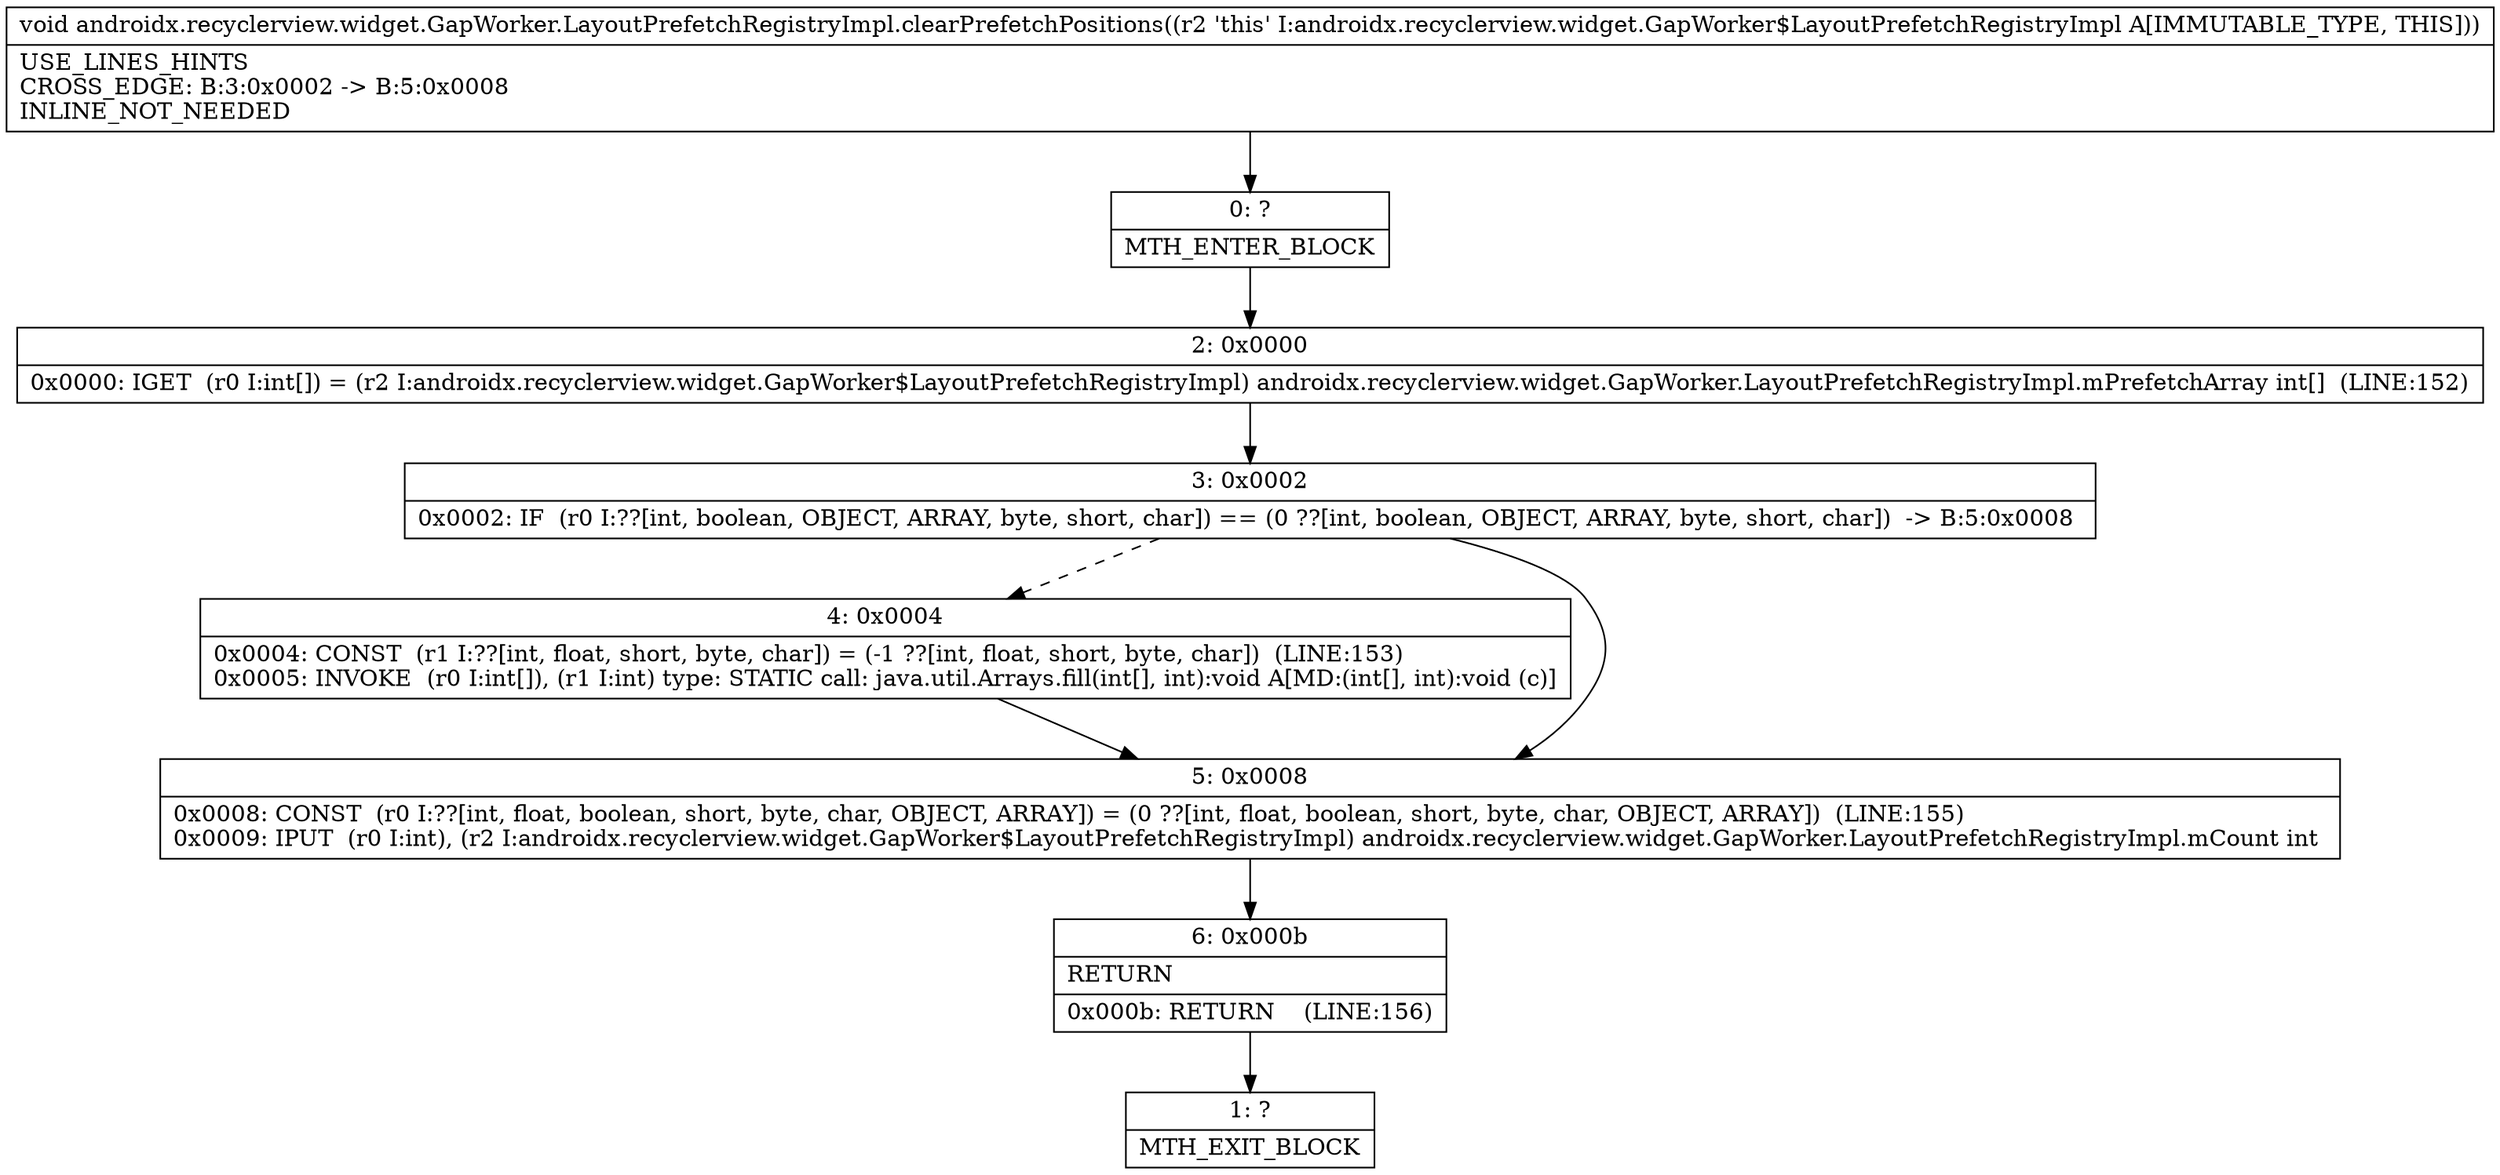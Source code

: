 digraph "CFG forandroidx.recyclerview.widget.GapWorker.LayoutPrefetchRegistryImpl.clearPrefetchPositions()V" {
Node_0 [shape=record,label="{0\:\ ?|MTH_ENTER_BLOCK\l}"];
Node_2 [shape=record,label="{2\:\ 0x0000|0x0000: IGET  (r0 I:int[]) = (r2 I:androidx.recyclerview.widget.GapWorker$LayoutPrefetchRegistryImpl) androidx.recyclerview.widget.GapWorker.LayoutPrefetchRegistryImpl.mPrefetchArray int[]  (LINE:152)\l}"];
Node_3 [shape=record,label="{3\:\ 0x0002|0x0002: IF  (r0 I:??[int, boolean, OBJECT, ARRAY, byte, short, char]) == (0 ??[int, boolean, OBJECT, ARRAY, byte, short, char])  \-\> B:5:0x0008 \l}"];
Node_4 [shape=record,label="{4\:\ 0x0004|0x0004: CONST  (r1 I:??[int, float, short, byte, char]) = (\-1 ??[int, float, short, byte, char])  (LINE:153)\l0x0005: INVOKE  (r0 I:int[]), (r1 I:int) type: STATIC call: java.util.Arrays.fill(int[], int):void A[MD:(int[], int):void (c)]\l}"];
Node_5 [shape=record,label="{5\:\ 0x0008|0x0008: CONST  (r0 I:??[int, float, boolean, short, byte, char, OBJECT, ARRAY]) = (0 ??[int, float, boolean, short, byte, char, OBJECT, ARRAY])  (LINE:155)\l0x0009: IPUT  (r0 I:int), (r2 I:androidx.recyclerview.widget.GapWorker$LayoutPrefetchRegistryImpl) androidx.recyclerview.widget.GapWorker.LayoutPrefetchRegistryImpl.mCount int \l}"];
Node_6 [shape=record,label="{6\:\ 0x000b|RETURN\l|0x000b: RETURN    (LINE:156)\l}"];
Node_1 [shape=record,label="{1\:\ ?|MTH_EXIT_BLOCK\l}"];
MethodNode[shape=record,label="{void androidx.recyclerview.widget.GapWorker.LayoutPrefetchRegistryImpl.clearPrefetchPositions((r2 'this' I:androidx.recyclerview.widget.GapWorker$LayoutPrefetchRegistryImpl A[IMMUTABLE_TYPE, THIS]))  | USE_LINES_HINTS\lCROSS_EDGE: B:3:0x0002 \-\> B:5:0x0008\lINLINE_NOT_NEEDED\l}"];
MethodNode -> Node_0;Node_0 -> Node_2;
Node_2 -> Node_3;
Node_3 -> Node_4[style=dashed];
Node_3 -> Node_5;
Node_4 -> Node_5;
Node_5 -> Node_6;
Node_6 -> Node_1;
}

